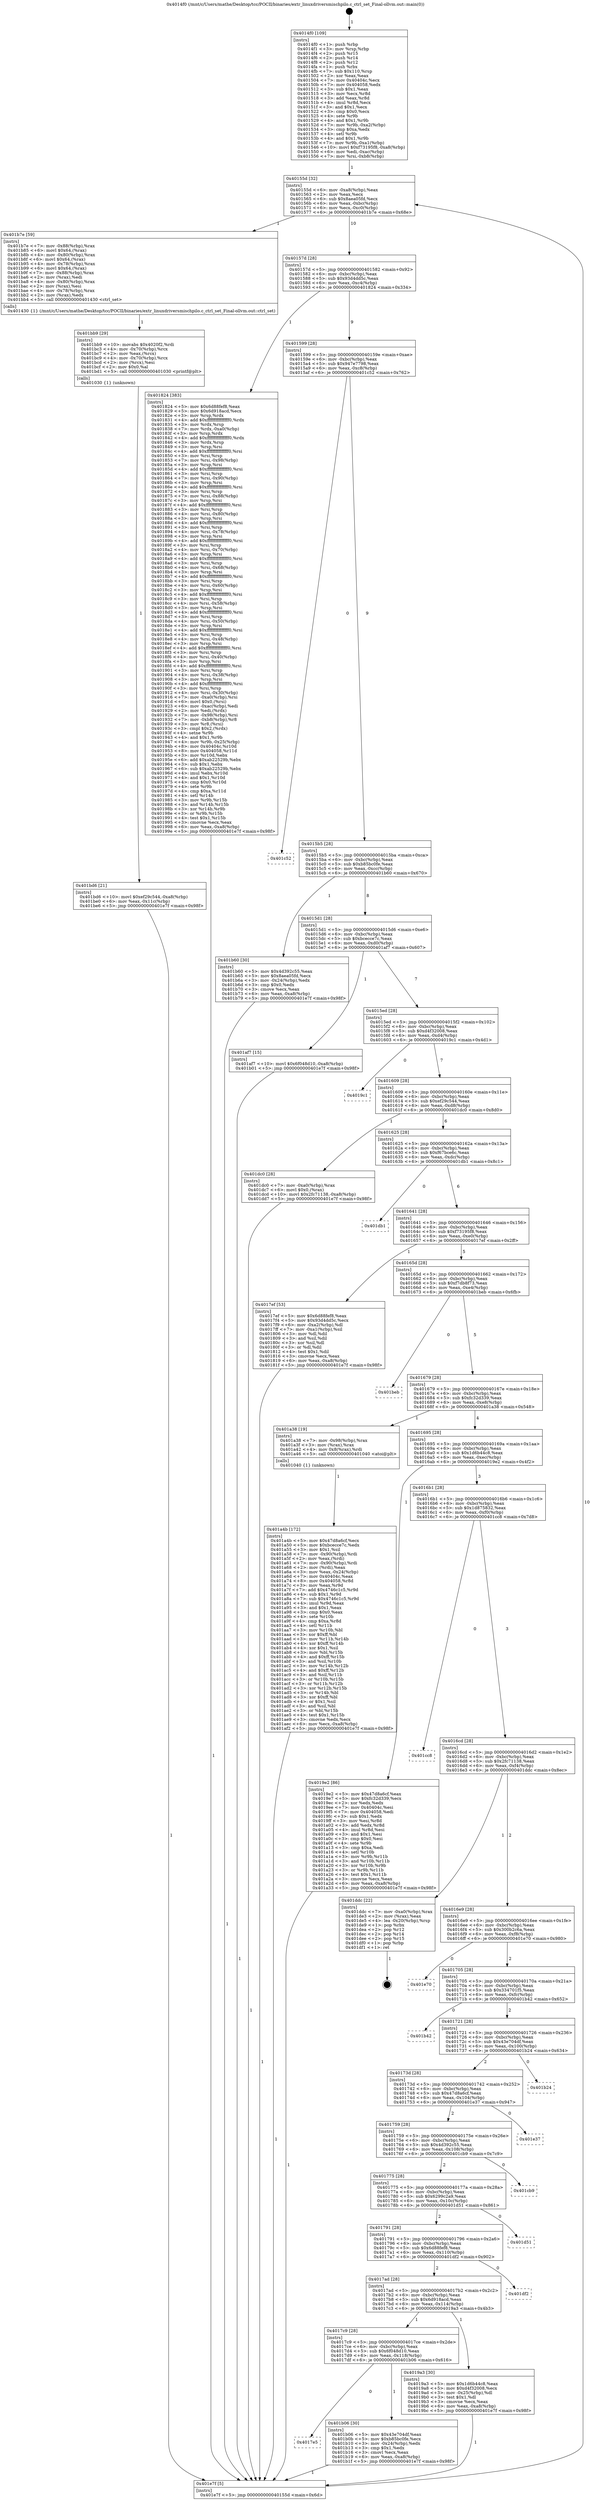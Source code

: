digraph "0x4014f0" {
  label = "0x4014f0 (/mnt/c/Users/mathe/Desktop/tcc/POCII/binaries/extr_linuxdriversmischpilo.c_ctrl_set_Final-ollvm.out::main(0))"
  labelloc = "t"
  node[shape=record]

  Entry [label="",width=0.3,height=0.3,shape=circle,fillcolor=black,style=filled]
  "0x40155d" [label="{
     0x40155d [32]\l
     | [instrs]\l
     &nbsp;&nbsp;0x40155d \<+6\>: mov -0xa8(%rbp),%eax\l
     &nbsp;&nbsp;0x401563 \<+2\>: mov %eax,%ecx\l
     &nbsp;&nbsp;0x401565 \<+6\>: sub $0x8aea05fd,%ecx\l
     &nbsp;&nbsp;0x40156b \<+6\>: mov %eax,-0xbc(%rbp)\l
     &nbsp;&nbsp;0x401571 \<+6\>: mov %ecx,-0xc0(%rbp)\l
     &nbsp;&nbsp;0x401577 \<+6\>: je 0000000000401b7e \<main+0x68e\>\l
  }"]
  "0x401b7e" [label="{
     0x401b7e [59]\l
     | [instrs]\l
     &nbsp;&nbsp;0x401b7e \<+7\>: mov -0x88(%rbp),%rax\l
     &nbsp;&nbsp;0x401b85 \<+6\>: movl $0x64,(%rax)\l
     &nbsp;&nbsp;0x401b8b \<+4\>: mov -0x80(%rbp),%rax\l
     &nbsp;&nbsp;0x401b8f \<+6\>: movl $0x64,(%rax)\l
     &nbsp;&nbsp;0x401b95 \<+4\>: mov -0x78(%rbp),%rax\l
     &nbsp;&nbsp;0x401b99 \<+6\>: movl $0x64,(%rax)\l
     &nbsp;&nbsp;0x401b9f \<+7\>: mov -0x88(%rbp),%rax\l
     &nbsp;&nbsp;0x401ba6 \<+2\>: mov (%rax),%edi\l
     &nbsp;&nbsp;0x401ba8 \<+4\>: mov -0x80(%rbp),%rax\l
     &nbsp;&nbsp;0x401bac \<+2\>: mov (%rax),%esi\l
     &nbsp;&nbsp;0x401bae \<+4\>: mov -0x78(%rbp),%rax\l
     &nbsp;&nbsp;0x401bb2 \<+2\>: mov (%rax),%edx\l
     &nbsp;&nbsp;0x401bb4 \<+5\>: call 0000000000401430 \<ctrl_set\>\l
     | [calls]\l
     &nbsp;&nbsp;0x401430 \{1\} (/mnt/c/Users/mathe/Desktop/tcc/POCII/binaries/extr_linuxdriversmischpilo.c_ctrl_set_Final-ollvm.out::ctrl_set)\l
  }"]
  "0x40157d" [label="{
     0x40157d [28]\l
     | [instrs]\l
     &nbsp;&nbsp;0x40157d \<+5\>: jmp 0000000000401582 \<main+0x92\>\l
     &nbsp;&nbsp;0x401582 \<+6\>: mov -0xbc(%rbp),%eax\l
     &nbsp;&nbsp;0x401588 \<+5\>: sub $0x93d4dd5c,%eax\l
     &nbsp;&nbsp;0x40158d \<+6\>: mov %eax,-0xc4(%rbp)\l
     &nbsp;&nbsp;0x401593 \<+6\>: je 0000000000401824 \<main+0x334\>\l
  }"]
  Exit [label="",width=0.3,height=0.3,shape=circle,fillcolor=black,style=filled,peripheries=2]
  "0x401824" [label="{
     0x401824 [383]\l
     | [instrs]\l
     &nbsp;&nbsp;0x401824 \<+5\>: mov $0x6d88fef8,%eax\l
     &nbsp;&nbsp;0x401829 \<+5\>: mov $0x6d918acd,%ecx\l
     &nbsp;&nbsp;0x40182e \<+3\>: mov %rsp,%rdx\l
     &nbsp;&nbsp;0x401831 \<+4\>: add $0xfffffffffffffff0,%rdx\l
     &nbsp;&nbsp;0x401835 \<+3\>: mov %rdx,%rsp\l
     &nbsp;&nbsp;0x401838 \<+7\>: mov %rdx,-0xa0(%rbp)\l
     &nbsp;&nbsp;0x40183f \<+3\>: mov %rsp,%rdx\l
     &nbsp;&nbsp;0x401842 \<+4\>: add $0xfffffffffffffff0,%rdx\l
     &nbsp;&nbsp;0x401846 \<+3\>: mov %rdx,%rsp\l
     &nbsp;&nbsp;0x401849 \<+3\>: mov %rsp,%rsi\l
     &nbsp;&nbsp;0x40184c \<+4\>: add $0xfffffffffffffff0,%rsi\l
     &nbsp;&nbsp;0x401850 \<+3\>: mov %rsi,%rsp\l
     &nbsp;&nbsp;0x401853 \<+7\>: mov %rsi,-0x98(%rbp)\l
     &nbsp;&nbsp;0x40185a \<+3\>: mov %rsp,%rsi\l
     &nbsp;&nbsp;0x40185d \<+4\>: add $0xfffffffffffffff0,%rsi\l
     &nbsp;&nbsp;0x401861 \<+3\>: mov %rsi,%rsp\l
     &nbsp;&nbsp;0x401864 \<+7\>: mov %rsi,-0x90(%rbp)\l
     &nbsp;&nbsp;0x40186b \<+3\>: mov %rsp,%rsi\l
     &nbsp;&nbsp;0x40186e \<+4\>: add $0xfffffffffffffff0,%rsi\l
     &nbsp;&nbsp;0x401872 \<+3\>: mov %rsi,%rsp\l
     &nbsp;&nbsp;0x401875 \<+7\>: mov %rsi,-0x88(%rbp)\l
     &nbsp;&nbsp;0x40187c \<+3\>: mov %rsp,%rsi\l
     &nbsp;&nbsp;0x40187f \<+4\>: add $0xfffffffffffffff0,%rsi\l
     &nbsp;&nbsp;0x401883 \<+3\>: mov %rsi,%rsp\l
     &nbsp;&nbsp;0x401886 \<+4\>: mov %rsi,-0x80(%rbp)\l
     &nbsp;&nbsp;0x40188a \<+3\>: mov %rsp,%rsi\l
     &nbsp;&nbsp;0x40188d \<+4\>: add $0xfffffffffffffff0,%rsi\l
     &nbsp;&nbsp;0x401891 \<+3\>: mov %rsi,%rsp\l
     &nbsp;&nbsp;0x401894 \<+4\>: mov %rsi,-0x78(%rbp)\l
     &nbsp;&nbsp;0x401898 \<+3\>: mov %rsp,%rsi\l
     &nbsp;&nbsp;0x40189b \<+4\>: add $0xfffffffffffffff0,%rsi\l
     &nbsp;&nbsp;0x40189f \<+3\>: mov %rsi,%rsp\l
     &nbsp;&nbsp;0x4018a2 \<+4\>: mov %rsi,-0x70(%rbp)\l
     &nbsp;&nbsp;0x4018a6 \<+3\>: mov %rsp,%rsi\l
     &nbsp;&nbsp;0x4018a9 \<+4\>: add $0xfffffffffffffff0,%rsi\l
     &nbsp;&nbsp;0x4018ad \<+3\>: mov %rsi,%rsp\l
     &nbsp;&nbsp;0x4018b0 \<+4\>: mov %rsi,-0x68(%rbp)\l
     &nbsp;&nbsp;0x4018b4 \<+3\>: mov %rsp,%rsi\l
     &nbsp;&nbsp;0x4018b7 \<+4\>: add $0xfffffffffffffff0,%rsi\l
     &nbsp;&nbsp;0x4018bb \<+3\>: mov %rsi,%rsp\l
     &nbsp;&nbsp;0x4018be \<+4\>: mov %rsi,-0x60(%rbp)\l
     &nbsp;&nbsp;0x4018c2 \<+3\>: mov %rsp,%rsi\l
     &nbsp;&nbsp;0x4018c5 \<+4\>: add $0xfffffffffffffff0,%rsi\l
     &nbsp;&nbsp;0x4018c9 \<+3\>: mov %rsi,%rsp\l
     &nbsp;&nbsp;0x4018cc \<+4\>: mov %rsi,-0x58(%rbp)\l
     &nbsp;&nbsp;0x4018d0 \<+3\>: mov %rsp,%rsi\l
     &nbsp;&nbsp;0x4018d3 \<+4\>: add $0xfffffffffffffff0,%rsi\l
     &nbsp;&nbsp;0x4018d7 \<+3\>: mov %rsi,%rsp\l
     &nbsp;&nbsp;0x4018da \<+4\>: mov %rsi,-0x50(%rbp)\l
     &nbsp;&nbsp;0x4018de \<+3\>: mov %rsp,%rsi\l
     &nbsp;&nbsp;0x4018e1 \<+4\>: add $0xfffffffffffffff0,%rsi\l
     &nbsp;&nbsp;0x4018e5 \<+3\>: mov %rsi,%rsp\l
     &nbsp;&nbsp;0x4018e8 \<+4\>: mov %rsi,-0x48(%rbp)\l
     &nbsp;&nbsp;0x4018ec \<+3\>: mov %rsp,%rsi\l
     &nbsp;&nbsp;0x4018ef \<+4\>: add $0xfffffffffffffff0,%rsi\l
     &nbsp;&nbsp;0x4018f3 \<+3\>: mov %rsi,%rsp\l
     &nbsp;&nbsp;0x4018f6 \<+4\>: mov %rsi,-0x40(%rbp)\l
     &nbsp;&nbsp;0x4018fa \<+3\>: mov %rsp,%rsi\l
     &nbsp;&nbsp;0x4018fd \<+4\>: add $0xfffffffffffffff0,%rsi\l
     &nbsp;&nbsp;0x401901 \<+3\>: mov %rsi,%rsp\l
     &nbsp;&nbsp;0x401904 \<+4\>: mov %rsi,-0x38(%rbp)\l
     &nbsp;&nbsp;0x401908 \<+3\>: mov %rsp,%rsi\l
     &nbsp;&nbsp;0x40190b \<+4\>: add $0xfffffffffffffff0,%rsi\l
     &nbsp;&nbsp;0x40190f \<+3\>: mov %rsi,%rsp\l
     &nbsp;&nbsp;0x401912 \<+4\>: mov %rsi,-0x30(%rbp)\l
     &nbsp;&nbsp;0x401916 \<+7\>: mov -0xa0(%rbp),%rsi\l
     &nbsp;&nbsp;0x40191d \<+6\>: movl $0x0,(%rsi)\l
     &nbsp;&nbsp;0x401923 \<+6\>: mov -0xac(%rbp),%edi\l
     &nbsp;&nbsp;0x401929 \<+2\>: mov %edi,(%rdx)\l
     &nbsp;&nbsp;0x40192b \<+7\>: mov -0x98(%rbp),%rsi\l
     &nbsp;&nbsp;0x401932 \<+7\>: mov -0xb8(%rbp),%r8\l
     &nbsp;&nbsp;0x401939 \<+3\>: mov %r8,(%rsi)\l
     &nbsp;&nbsp;0x40193c \<+3\>: cmpl $0x2,(%rdx)\l
     &nbsp;&nbsp;0x40193f \<+4\>: setne %r9b\l
     &nbsp;&nbsp;0x401943 \<+4\>: and $0x1,%r9b\l
     &nbsp;&nbsp;0x401947 \<+4\>: mov %r9b,-0x25(%rbp)\l
     &nbsp;&nbsp;0x40194b \<+8\>: mov 0x40404c,%r10d\l
     &nbsp;&nbsp;0x401953 \<+8\>: mov 0x404058,%r11d\l
     &nbsp;&nbsp;0x40195b \<+3\>: mov %r10d,%ebx\l
     &nbsp;&nbsp;0x40195e \<+6\>: add $0xab22529b,%ebx\l
     &nbsp;&nbsp;0x401964 \<+3\>: sub $0x1,%ebx\l
     &nbsp;&nbsp;0x401967 \<+6\>: sub $0xab22529b,%ebx\l
     &nbsp;&nbsp;0x40196d \<+4\>: imul %ebx,%r10d\l
     &nbsp;&nbsp;0x401971 \<+4\>: and $0x1,%r10d\l
     &nbsp;&nbsp;0x401975 \<+4\>: cmp $0x0,%r10d\l
     &nbsp;&nbsp;0x401979 \<+4\>: sete %r9b\l
     &nbsp;&nbsp;0x40197d \<+4\>: cmp $0xa,%r11d\l
     &nbsp;&nbsp;0x401981 \<+4\>: setl %r14b\l
     &nbsp;&nbsp;0x401985 \<+3\>: mov %r9b,%r15b\l
     &nbsp;&nbsp;0x401988 \<+3\>: and %r14b,%r15b\l
     &nbsp;&nbsp;0x40198b \<+3\>: xor %r14b,%r9b\l
     &nbsp;&nbsp;0x40198e \<+3\>: or %r9b,%r15b\l
     &nbsp;&nbsp;0x401991 \<+4\>: test $0x1,%r15b\l
     &nbsp;&nbsp;0x401995 \<+3\>: cmovne %ecx,%eax\l
     &nbsp;&nbsp;0x401998 \<+6\>: mov %eax,-0xa8(%rbp)\l
     &nbsp;&nbsp;0x40199e \<+5\>: jmp 0000000000401e7f \<main+0x98f\>\l
  }"]
  "0x401599" [label="{
     0x401599 [28]\l
     | [instrs]\l
     &nbsp;&nbsp;0x401599 \<+5\>: jmp 000000000040159e \<main+0xae\>\l
     &nbsp;&nbsp;0x40159e \<+6\>: mov -0xbc(%rbp),%eax\l
     &nbsp;&nbsp;0x4015a4 \<+5\>: sub $0x947e7798,%eax\l
     &nbsp;&nbsp;0x4015a9 \<+6\>: mov %eax,-0xc8(%rbp)\l
     &nbsp;&nbsp;0x4015af \<+6\>: je 0000000000401c52 \<main+0x762\>\l
  }"]
  "0x401bd6" [label="{
     0x401bd6 [21]\l
     | [instrs]\l
     &nbsp;&nbsp;0x401bd6 \<+10\>: movl $0xef29c544,-0xa8(%rbp)\l
     &nbsp;&nbsp;0x401be0 \<+6\>: mov %eax,-0x11c(%rbp)\l
     &nbsp;&nbsp;0x401be6 \<+5\>: jmp 0000000000401e7f \<main+0x98f\>\l
  }"]
  "0x401c52" [label="{
     0x401c52\l
  }", style=dashed]
  "0x4015b5" [label="{
     0x4015b5 [28]\l
     | [instrs]\l
     &nbsp;&nbsp;0x4015b5 \<+5\>: jmp 00000000004015ba \<main+0xca\>\l
     &nbsp;&nbsp;0x4015ba \<+6\>: mov -0xbc(%rbp),%eax\l
     &nbsp;&nbsp;0x4015c0 \<+5\>: sub $0xb85bc0fe,%eax\l
     &nbsp;&nbsp;0x4015c5 \<+6\>: mov %eax,-0xcc(%rbp)\l
     &nbsp;&nbsp;0x4015cb \<+6\>: je 0000000000401b60 \<main+0x670\>\l
  }"]
  "0x401bb9" [label="{
     0x401bb9 [29]\l
     | [instrs]\l
     &nbsp;&nbsp;0x401bb9 \<+10\>: movabs $0x4020f2,%rdi\l
     &nbsp;&nbsp;0x401bc3 \<+4\>: mov -0x70(%rbp),%rcx\l
     &nbsp;&nbsp;0x401bc7 \<+2\>: mov %eax,(%rcx)\l
     &nbsp;&nbsp;0x401bc9 \<+4\>: mov -0x70(%rbp),%rcx\l
     &nbsp;&nbsp;0x401bcd \<+2\>: mov (%rcx),%esi\l
     &nbsp;&nbsp;0x401bcf \<+2\>: mov $0x0,%al\l
     &nbsp;&nbsp;0x401bd1 \<+5\>: call 0000000000401030 \<printf@plt\>\l
     | [calls]\l
     &nbsp;&nbsp;0x401030 \{1\} (unknown)\l
  }"]
  "0x401b60" [label="{
     0x401b60 [30]\l
     | [instrs]\l
     &nbsp;&nbsp;0x401b60 \<+5\>: mov $0x4d392c55,%eax\l
     &nbsp;&nbsp;0x401b65 \<+5\>: mov $0x8aea05fd,%ecx\l
     &nbsp;&nbsp;0x401b6a \<+3\>: mov -0x24(%rbp),%edx\l
     &nbsp;&nbsp;0x401b6d \<+3\>: cmp $0x0,%edx\l
     &nbsp;&nbsp;0x401b70 \<+3\>: cmove %ecx,%eax\l
     &nbsp;&nbsp;0x401b73 \<+6\>: mov %eax,-0xa8(%rbp)\l
     &nbsp;&nbsp;0x401b79 \<+5\>: jmp 0000000000401e7f \<main+0x98f\>\l
  }"]
  "0x4015d1" [label="{
     0x4015d1 [28]\l
     | [instrs]\l
     &nbsp;&nbsp;0x4015d1 \<+5\>: jmp 00000000004015d6 \<main+0xe6\>\l
     &nbsp;&nbsp;0x4015d6 \<+6\>: mov -0xbc(%rbp),%eax\l
     &nbsp;&nbsp;0x4015dc \<+5\>: sub $0xbcecce7c,%eax\l
     &nbsp;&nbsp;0x4015e1 \<+6\>: mov %eax,-0xd0(%rbp)\l
     &nbsp;&nbsp;0x4015e7 \<+6\>: je 0000000000401af7 \<main+0x607\>\l
  }"]
  "0x4017e5" [label="{
     0x4017e5\l
  }", style=dashed]
  "0x401af7" [label="{
     0x401af7 [15]\l
     | [instrs]\l
     &nbsp;&nbsp;0x401af7 \<+10\>: movl $0x6f048d10,-0xa8(%rbp)\l
     &nbsp;&nbsp;0x401b01 \<+5\>: jmp 0000000000401e7f \<main+0x98f\>\l
  }"]
  "0x4015ed" [label="{
     0x4015ed [28]\l
     | [instrs]\l
     &nbsp;&nbsp;0x4015ed \<+5\>: jmp 00000000004015f2 \<main+0x102\>\l
     &nbsp;&nbsp;0x4015f2 \<+6\>: mov -0xbc(%rbp),%eax\l
     &nbsp;&nbsp;0x4015f8 \<+5\>: sub $0xd4f32008,%eax\l
     &nbsp;&nbsp;0x4015fd \<+6\>: mov %eax,-0xd4(%rbp)\l
     &nbsp;&nbsp;0x401603 \<+6\>: je 00000000004019c1 \<main+0x4d1\>\l
  }"]
  "0x401b06" [label="{
     0x401b06 [30]\l
     | [instrs]\l
     &nbsp;&nbsp;0x401b06 \<+5\>: mov $0x43e704df,%eax\l
     &nbsp;&nbsp;0x401b0b \<+5\>: mov $0xb85bc0fe,%ecx\l
     &nbsp;&nbsp;0x401b10 \<+3\>: mov -0x24(%rbp),%edx\l
     &nbsp;&nbsp;0x401b13 \<+3\>: cmp $0x1,%edx\l
     &nbsp;&nbsp;0x401b16 \<+3\>: cmovl %ecx,%eax\l
     &nbsp;&nbsp;0x401b19 \<+6\>: mov %eax,-0xa8(%rbp)\l
     &nbsp;&nbsp;0x401b1f \<+5\>: jmp 0000000000401e7f \<main+0x98f\>\l
  }"]
  "0x4019c1" [label="{
     0x4019c1\l
  }", style=dashed]
  "0x401609" [label="{
     0x401609 [28]\l
     | [instrs]\l
     &nbsp;&nbsp;0x401609 \<+5\>: jmp 000000000040160e \<main+0x11e\>\l
     &nbsp;&nbsp;0x40160e \<+6\>: mov -0xbc(%rbp),%eax\l
     &nbsp;&nbsp;0x401614 \<+5\>: sub $0xef29c544,%eax\l
     &nbsp;&nbsp;0x401619 \<+6\>: mov %eax,-0xd8(%rbp)\l
     &nbsp;&nbsp;0x40161f \<+6\>: je 0000000000401dc0 \<main+0x8d0\>\l
  }"]
  "0x401a4b" [label="{
     0x401a4b [172]\l
     | [instrs]\l
     &nbsp;&nbsp;0x401a4b \<+5\>: mov $0x47d8a6cf,%ecx\l
     &nbsp;&nbsp;0x401a50 \<+5\>: mov $0xbcecce7c,%edx\l
     &nbsp;&nbsp;0x401a55 \<+3\>: mov $0x1,%sil\l
     &nbsp;&nbsp;0x401a58 \<+7\>: mov -0x90(%rbp),%rdi\l
     &nbsp;&nbsp;0x401a5f \<+2\>: mov %eax,(%rdi)\l
     &nbsp;&nbsp;0x401a61 \<+7\>: mov -0x90(%rbp),%rdi\l
     &nbsp;&nbsp;0x401a68 \<+2\>: mov (%rdi),%eax\l
     &nbsp;&nbsp;0x401a6a \<+3\>: mov %eax,-0x24(%rbp)\l
     &nbsp;&nbsp;0x401a6d \<+7\>: mov 0x40404c,%eax\l
     &nbsp;&nbsp;0x401a74 \<+8\>: mov 0x404058,%r8d\l
     &nbsp;&nbsp;0x401a7c \<+3\>: mov %eax,%r9d\l
     &nbsp;&nbsp;0x401a7f \<+7\>: add $0x4746c1c5,%r9d\l
     &nbsp;&nbsp;0x401a86 \<+4\>: sub $0x1,%r9d\l
     &nbsp;&nbsp;0x401a8a \<+7\>: sub $0x4746c1c5,%r9d\l
     &nbsp;&nbsp;0x401a91 \<+4\>: imul %r9d,%eax\l
     &nbsp;&nbsp;0x401a95 \<+3\>: and $0x1,%eax\l
     &nbsp;&nbsp;0x401a98 \<+3\>: cmp $0x0,%eax\l
     &nbsp;&nbsp;0x401a9b \<+4\>: sete %r10b\l
     &nbsp;&nbsp;0x401a9f \<+4\>: cmp $0xa,%r8d\l
     &nbsp;&nbsp;0x401aa3 \<+4\>: setl %r11b\l
     &nbsp;&nbsp;0x401aa7 \<+3\>: mov %r10b,%bl\l
     &nbsp;&nbsp;0x401aaa \<+3\>: xor $0xff,%bl\l
     &nbsp;&nbsp;0x401aad \<+3\>: mov %r11b,%r14b\l
     &nbsp;&nbsp;0x401ab0 \<+4\>: xor $0xff,%r14b\l
     &nbsp;&nbsp;0x401ab4 \<+4\>: xor $0x1,%sil\l
     &nbsp;&nbsp;0x401ab8 \<+3\>: mov %bl,%r15b\l
     &nbsp;&nbsp;0x401abb \<+4\>: and $0xff,%r15b\l
     &nbsp;&nbsp;0x401abf \<+3\>: and %sil,%r10b\l
     &nbsp;&nbsp;0x401ac2 \<+3\>: mov %r14b,%r12b\l
     &nbsp;&nbsp;0x401ac5 \<+4\>: and $0xff,%r12b\l
     &nbsp;&nbsp;0x401ac9 \<+3\>: and %sil,%r11b\l
     &nbsp;&nbsp;0x401acc \<+3\>: or %r10b,%r15b\l
     &nbsp;&nbsp;0x401acf \<+3\>: or %r11b,%r12b\l
     &nbsp;&nbsp;0x401ad2 \<+3\>: xor %r12b,%r15b\l
     &nbsp;&nbsp;0x401ad5 \<+3\>: or %r14b,%bl\l
     &nbsp;&nbsp;0x401ad8 \<+3\>: xor $0xff,%bl\l
     &nbsp;&nbsp;0x401adb \<+4\>: or $0x1,%sil\l
     &nbsp;&nbsp;0x401adf \<+3\>: and %sil,%bl\l
     &nbsp;&nbsp;0x401ae2 \<+3\>: or %bl,%r15b\l
     &nbsp;&nbsp;0x401ae5 \<+4\>: test $0x1,%r15b\l
     &nbsp;&nbsp;0x401ae9 \<+3\>: cmovne %edx,%ecx\l
     &nbsp;&nbsp;0x401aec \<+6\>: mov %ecx,-0xa8(%rbp)\l
     &nbsp;&nbsp;0x401af2 \<+5\>: jmp 0000000000401e7f \<main+0x98f\>\l
  }"]
  "0x401dc0" [label="{
     0x401dc0 [28]\l
     | [instrs]\l
     &nbsp;&nbsp;0x401dc0 \<+7\>: mov -0xa0(%rbp),%rax\l
     &nbsp;&nbsp;0x401dc7 \<+6\>: movl $0x0,(%rax)\l
     &nbsp;&nbsp;0x401dcd \<+10\>: movl $0x2fc71138,-0xa8(%rbp)\l
     &nbsp;&nbsp;0x401dd7 \<+5\>: jmp 0000000000401e7f \<main+0x98f\>\l
  }"]
  "0x401625" [label="{
     0x401625 [28]\l
     | [instrs]\l
     &nbsp;&nbsp;0x401625 \<+5\>: jmp 000000000040162a \<main+0x13a\>\l
     &nbsp;&nbsp;0x40162a \<+6\>: mov -0xbc(%rbp),%eax\l
     &nbsp;&nbsp;0x401630 \<+5\>: sub $0xf67bce6c,%eax\l
     &nbsp;&nbsp;0x401635 \<+6\>: mov %eax,-0xdc(%rbp)\l
     &nbsp;&nbsp;0x40163b \<+6\>: je 0000000000401db1 \<main+0x8c1\>\l
  }"]
  "0x4017c9" [label="{
     0x4017c9 [28]\l
     | [instrs]\l
     &nbsp;&nbsp;0x4017c9 \<+5\>: jmp 00000000004017ce \<main+0x2de\>\l
     &nbsp;&nbsp;0x4017ce \<+6\>: mov -0xbc(%rbp),%eax\l
     &nbsp;&nbsp;0x4017d4 \<+5\>: sub $0x6f048d10,%eax\l
     &nbsp;&nbsp;0x4017d9 \<+6\>: mov %eax,-0x118(%rbp)\l
     &nbsp;&nbsp;0x4017df \<+6\>: je 0000000000401b06 \<main+0x616\>\l
  }"]
  "0x401db1" [label="{
     0x401db1\l
  }", style=dashed]
  "0x401641" [label="{
     0x401641 [28]\l
     | [instrs]\l
     &nbsp;&nbsp;0x401641 \<+5\>: jmp 0000000000401646 \<main+0x156\>\l
     &nbsp;&nbsp;0x401646 \<+6\>: mov -0xbc(%rbp),%eax\l
     &nbsp;&nbsp;0x40164c \<+5\>: sub $0xf73195f8,%eax\l
     &nbsp;&nbsp;0x401651 \<+6\>: mov %eax,-0xe0(%rbp)\l
     &nbsp;&nbsp;0x401657 \<+6\>: je 00000000004017ef \<main+0x2ff\>\l
  }"]
  "0x4019a3" [label="{
     0x4019a3 [30]\l
     | [instrs]\l
     &nbsp;&nbsp;0x4019a3 \<+5\>: mov $0x1d6b44c8,%eax\l
     &nbsp;&nbsp;0x4019a8 \<+5\>: mov $0xd4f32008,%ecx\l
     &nbsp;&nbsp;0x4019ad \<+3\>: mov -0x25(%rbp),%dl\l
     &nbsp;&nbsp;0x4019b0 \<+3\>: test $0x1,%dl\l
     &nbsp;&nbsp;0x4019b3 \<+3\>: cmovne %ecx,%eax\l
     &nbsp;&nbsp;0x4019b6 \<+6\>: mov %eax,-0xa8(%rbp)\l
     &nbsp;&nbsp;0x4019bc \<+5\>: jmp 0000000000401e7f \<main+0x98f\>\l
  }"]
  "0x4017ef" [label="{
     0x4017ef [53]\l
     | [instrs]\l
     &nbsp;&nbsp;0x4017ef \<+5\>: mov $0x6d88fef8,%eax\l
     &nbsp;&nbsp;0x4017f4 \<+5\>: mov $0x93d4dd5c,%ecx\l
     &nbsp;&nbsp;0x4017f9 \<+6\>: mov -0xa2(%rbp),%dl\l
     &nbsp;&nbsp;0x4017ff \<+7\>: mov -0xa1(%rbp),%sil\l
     &nbsp;&nbsp;0x401806 \<+3\>: mov %dl,%dil\l
     &nbsp;&nbsp;0x401809 \<+3\>: and %sil,%dil\l
     &nbsp;&nbsp;0x40180c \<+3\>: xor %sil,%dl\l
     &nbsp;&nbsp;0x40180f \<+3\>: or %dl,%dil\l
     &nbsp;&nbsp;0x401812 \<+4\>: test $0x1,%dil\l
     &nbsp;&nbsp;0x401816 \<+3\>: cmovne %ecx,%eax\l
     &nbsp;&nbsp;0x401819 \<+6\>: mov %eax,-0xa8(%rbp)\l
     &nbsp;&nbsp;0x40181f \<+5\>: jmp 0000000000401e7f \<main+0x98f\>\l
  }"]
  "0x40165d" [label="{
     0x40165d [28]\l
     | [instrs]\l
     &nbsp;&nbsp;0x40165d \<+5\>: jmp 0000000000401662 \<main+0x172\>\l
     &nbsp;&nbsp;0x401662 \<+6\>: mov -0xbc(%rbp),%eax\l
     &nbsp;&nbsp;0x401668 \<+5\>: sub $0xf7db8f73,%eax\l
     &nbsp;&nbsp;0x40166d \<+6\>: mov %eax,-0xe4(%rbp)\l
     &nbsp;&nbsp;0x401673 \<+6\>: je 0000000000401beb \<main+0x6fb\>\l
  }"]
  "0x401e7f" [label="{
     0x401e7f [5]\l
     | [instrs]\l
     &nbsp;&nbsp;0x401e7f \<+5\>: jmp 000000000040155d \<main+0x6d\>\l
  }"]
  "0x4014f0" [label="{
     0x4014f0 [109]\l
     | [instrs]\l
     &nbsp;&nbsp;0x4014f0 \<+1\>: push %rbp\l
     &nbsp;&nbsp;0x4014f1 \<+3\>: mov %rsp,%rbp\l
     &nbsp;&nbsp;0x4014f4 \<+2\>: push %r15\l
     &nbsp;&nbsp;0x4014f6 \<+2\>: push %r14\l
     &nbsp;&nbsp;0x4014f8 \<+2\>: push %r12\l
     &nbsp;&nbsp;0x4014fa \<+1\>: push %rbx\l
     &nbsp;&nbsp;0x4014fb \<+7\>: sub $0x110,%rsp\l
     &nbsp;&nbsp;0x401502 \<+2\>: xor %eax,%eax\l
     &nbsp;&nbsp;0x401504 \<+7\>: mov 0x40404c,%ecx\l
     &nbsp;&nbsp;0x40150b \<+7\>: mov 0x404058,%edx\l
     &nbsp;&nbsp;0x401512 \<+3\>: sub $0x1,%eax\l
     &nbsp;&nbsp;0x401515 \<+3\>: mov %ecx,%r8d\l
     &nbsp;&nbsp;0x401518 \<+3\>: add %eax,%r8d\l
     &nbsp;&nbsp;0x40151b \<+4\>: imul %r8d,%ecx\l
     &nbsp;&nbsp;0x40151f \<+3\>: and $0x1,%ecx\l
     &nbsp;&nbsp;0x401522 \<+3\>: cmp $0x0,%ecx\l
     &nbsp;&nbsp;0x401525 \<+4\>: sete %r9b\l
     &nbsp;&nbsp;0x401529 \<+4\>: and $0x1,%r9b\l
     &nbsp;&nbsp;0x40152d \<+7\>: mov %r9b,-0xa2(%rbp)\l
     &nbsp;&nbsp;0x401534 \<+3\>: cmp $0xa,%edx\l
     &nbsp;&nbsp;0x401537 \<+4\>: setl %r9b\l
     &nbsp;&nbsp;0x40153b \<+4\>: and $0x1,%r9b\l
     &nbsp;&nbsp;0x40153f \<+7\>: mov %r9b,-0xa1(%rbp)\l
     &nbsp;&nbsp;0x401546 \<+10\>: movl $0xf73195f8,-0xa8(%rbp)\l
     &nbsp;&nbsp;0x401550 \<+6\>: mov %edi,-0xac(%rbp)\l
     &nbsp;&nbsp;0x401556 \<+7\>: mov %rsi,-0xb8(%rbp)\l
  }"]
  "0x4017ad" [label="{
     0x4017ad [28]\l
     | [instrs]\l
     &nbsp;&nbsp;0x4017ad \<+5\>: jmp 00000000004017b2 \<main+0x2c2\>\l
     &nbsp;&nbsp;0x4017b2 \<+6\>: mov -0xbc(%rbp),%eax\l
     &nbsp;&nbsp;0x4017b8 \<+5\>: sub $0x6d918acd,%eax\l
     &nbsp;&nbsp;0x4017bd \<+6\>: mov %eax,-0x114(%rbp)\l
     &nbsp;&nbsp;0x4017c3 \<+6\>: je 00000000004019a3 \<main+0x4b3\>\l
  }"]
  "0x401df2" [label="{
     0x401df2\l
  }", style=dashed]
  "0x401beb" [label="{
     0x401beb\l
  }", style=dashed]
  "0x401679" [label="{
     0x401679 [28]\l
     | [instrs]\l
     &nbsp;&nbsp;0x401679 \<+5\>: jmp 000000000040167e \<main+0x18e\>\l
     &nbsp;&nbsp;0x40167e \<+6\>: mov -0xbc(%rbp),%eax\l
     &nbsp;&nbsp;0x401684 \<+5\>: sub $0xfc32d339,%eax\l
     &nbsp;&nbsp;0x401689 \<+6\>: mov %eax,-0xe8(%rbp)\l
     &nbsp;&nbsp;0x40168f \<+6\>: je 0000000000401a38 \<main+0x548\>\l
  }"]
  "0x401791" [label="{
     0x401791 [28]\l
     | [instrs]\l
     &nbsp;&nbsp;0x401791 \<+5\>: jmp 0000000000401796 \<main+0x2a6\>\l
     &nbsp;&nbsp;0x401796 \<+6\>: mov -0xbc(%rbp),%eax\l
     &nbsp;&nbsp;0x40179c \<+5\>: sub $0x6d88fef8,%eax\l
     &nbsp;&nbsp;0x4017a1 \<+6\>: mov %eax,-0x110(%rbp)\l
     &nbsp;&nbsp;0x4017a7 \<+6\>: je 0000000000401df2 \<main+0x902\>\l
  }"]
  "0x401a38" [label="{
     0x401a38 [19]\l
     | [instrs]\l
     &nbsp;&nbsp;0x401a38 \<+7\>: mov -0x98(%rbp),%rax\l
     &nbsp;&nbsp;0x401a3f \<+3\>: mov (%rax),%rax\l
     &nbsp;&nbsp;0x401a42 \<+4\>: mov 0x8(%rax),%rdi\l
     &nbsp;&nbsp;0x401a46 \<+5\>: call 0000000000401040 \<atoi@plt\>\l
     | [calls]\l
     &nbsp;&nbsp;0x401040 \{1\} (unknown)\l
  }"]
  "0x401695" [label="{
     0x401695 [28]\l
     | [instrs]\l
     &nbsp;&nbsp;0x401695 \<+5\>: jmp 000000000040169a \<main+0x1aa\>\l
     &nbsp;&nbsp;0x40169a \<+6\>: mov -0xbc(%rbp),%eax\l
     &nbsp;&nbsp;0x4016a0 \<+5\>: sub $0x1d6b44c8,%eax\l
     &nbsp;&nbsp;0x4016a5 \<+6\>: mov %eax,-0xec(%rbp)\l
     &nbsp;&nbsp;0x4016ab \<+6\>: je 00000000004019e2 \<main+0x4f2\>\l
  }"]
  "0x401d51" [label="{
     0x401d51\l
  }", style=dashed]
  "0x4019e2" [label="{
     0x4019e2 [86]\l
     | [instrs]\l
     &nbsp;&nbsp;0x4019e2 \<+5\>: mov $0x47d8a6cf,%eax\l
     &nbsp;&nbsp;0x4019e7 \<+5\>: mov $0xfc32d339,%ecx\l
     &nbsp;&nbsp;0x4019ec \<+2\>: xor %edx,%edx\l
     &nbsp;&nbsp;0x4019ee \<+7\>: mov 0x40404c,%esi\l
     &nbsp;&nbsp;0x4019f5 \<+7\>: mov 0x404058,%edi\l
     &nbsp;&nbsp;0x4019fc \<+3\>: sub $0x1,%edx\l
     &nbsp;&nbsp;0x4019ff \<+3\>: mov %esi,%r8d\l
     &nbsp;&nbsp;0x401a02 \<+3\>: add %edx,%r8d\l
     &nbsp;&nbsp;0x401a05 \<+4\>: imul %r8d,%esi\l
     &nbsp;&nbsp;0x401a09 \<+3\>: and $0x1,%esi\l
     &nbsp;&nbsp;0x401a0c \<+3\>: cmp $0x0,%esi\l
     &nbsp;&nbsp;0x401a0f \<+4\>: sete %r9b\l
     &nbsp;&nbsp;0x401a13 \<+3\>: cmp $0xa,%edi\l
     &nbsp;&nbsp;0x401a16 \<+4\>: setl %r10b\l
     &nbsp;&nbsp;0x401a1a \<+3\>: mov %r9b,%r11b\l
     &nbsp;&nbsp;0x401a1d \<+3\>: and %r10b,%r11b\l
     &nbsp;&nbsp;0x401a20 \<+3\>: xor %r10b,%r9b\l
     &nbsp;&nbsp;0x401a23 \<+3\>: or %r9b,%r11b\l
     &nbsp;&nbsp;0x401a26 \<+4\>: test $0x1,%r11b\l
     &nbsp;&nbsp;0x401a2a \<+3\>: cmovne %ecx,%eax\l
     &nbsp;&nbsp;0x401a2d \<+6\>: mov %eax,-0xa8(%rbp)\l
     &nbsp;&nbsp;0x401a33 \<+5\>: jmp 0000000000401e7f \<main+0x98f\>\l
  }"]
  "0x4016b1" [label="{
     0x4016b1 [28]\l
     | [instrs]\l
     &nbsp;&nbsp;0x4016b1 \<+5\>: jmp 00000000004016b6 \<main+0x1c6\>\l
     &nbsp;&nbsp;0x4016b6 \<+6\>: mov -0xbc(%rbp),%eax\l
     &nbsp;&nbsp;0x4016bc \<+5\>: sub $0x1d875832,%eax\l
     &nbsp;&nbsp;0x4016c1 \<+6\>: mov %eax,-0xf0(%rbp)\l
     &nbsp;&nbsp;0x4016c7 \<+6\>: je 0000000000401cc8 \<main+0x7d8\>\l
  }"]
  "0x401775" [label="{
     0x401775 [28]\l
     | [instrs]\l
     &nbsp;&nbsp;0x401775 \<+5\>: jmp 000000000040177a \<main+0x28a\>\l
     &nbsp;&nbsp;0x40177a \<+6\>: mov -0xbc(%rbp),%eax\l
     &nbsp;&nbsp;0x401780 \<+5\>: sub $0x6299c2a9,%eax\l
     &nbsp;&nbsp;0x401785 \<+6\>: mov %eax,-0x10c(%rbp)\l
     &nbsp;&nbsp;0x40178b \<+6\>: je 0000000000401d51 \<main+0x861\>\l
  }"]
  "0x401cc8" [label="{
     0x401cc8\l
  }", style=dashed]
  "0x4016cd" [label="{
     0x4016cd [28]\l
     | [instrs]\l
     &nbsp;&nbsp;0x4016cd \<+5\>: jmp 00000000004016d2 \<main+0x1e2\>\l
     &nbsp;&nbsp;0x4016d2 \<+6\>: mov -0xbc(%rbp),%eax\l
     &nbsp;&nbsp;0x4016d8 \<+5\>: sub $0x2fc71138,%eax\l
     &nbsp;&nbsp;0x4016dd \<+6\>: mov %eax,-0xf4(%rbp)\l
     &nbsp;&nbsp;0x4016e3 \<+6\>: je 0000000000401ddc \<main+0x8ec\>\l
  }"]
  "0x401cb9" [label="{
     0x401cb9\l
  }", style=dashed]
  "0x401ddc" [label="{
     0x401ddc [22]\l
     | [instrs]\l
     &nbsp;&nbsp;0x401ddc \<+7\>: mov -0xa0(%rbp),%rax\l
     &nbsp;&nbsp;0x401de3 \<+2\>: mov (%rax),%eax\l
     &nbsp;&nbsp;0x401de5 \<+4\>: lea -0x20(%rbp),%rsp\l
     &nbsp;&nbsp;0x401de9 \<+1\>: pop %rbx\l
     &nbsp;&nbsp;0x401dea \<+2\>: pop %r12\l
     &nbsp;&nbsp;0x401dec \<+2\>: pop %r14\l
     &nbsp;&nbsp;0x401dee \<+2\>: pop %r15\l
     &nbsp;&nbsp;0x401df0 \<+1\>: pop %rbp\l
     &nbsp;&nbsp;0x401df1 \<+1\>: ret\l
  }"]
  "0x4016e9" [label="{
     0x4016e9 [28]\l
     | [instrs]\l
     &nbsp;&nbsp;0x4016e9 \<+5\>: jmp 00000000004016ee \<main+0x1fe\>\l
     &nbsp;&nbsp;0x4016ee \<+6\>: mov -0xbc(%rbp),%eax\l
     &nbsp;&nbsp;0x4016f4 \<+5\>: sub $0x300b2c6a,%eax\l
     &nbsp;&nbsp;0x4016f9 \<+6\>: mov %eax,-0xf8(%rbp)\l
     &nbsp;&nbsp;0x4016ff \<+6\>: je 0000000000401e70 \<main+0x980\>\l
  }"]
  "0x401759" [label="{
     0x401759 [28]\l
     | [instrs]\l
     &nbsp;&nbsp;0x401759 \<+5\>: jmp 000000000040175e \<main+0x26e\>\l
     &nbsp;&nbsp;0x40175e \<+6\>: mov -0xbc(%rbp),%eax\l
     &nbsp;&nbsp;0x401764 \<+5\>: sub $0x4d392c55,%eax\l
     &nbsp;&nbsp;0x401769 \<+6\>: mov %eax,-0x108(%rbp)\l
     &nbsp;&nbsp;0x40176f \<+6\>: je 0000000000401cb9 \<main+0x7c9\>\l
  }"]
  "0x401e70" [label="{
     0x401e70\l
  }", style=dashed]
  "0x401705" [label="{
     0x401705 [28]\l
     | [instrs]\l
     &nbsp;&nbsp;0x401705 \<+5\>: jmp 000000000040170a \<main+0x21a\>\l
     &nbsp;&nbsp;0x40170a \<+6\>: mov -0xbc(%rbp),%eax\l
     &nbsp;&nbsp;0x401710 \<+5\>: sub $0x334701f5,%eax\l
     &nbsp;&nbsp;0x401715 \<+6\>: mov %eax,-0xfc(%rbp)\l
     &nbsp;&nbsp;0x40171b \<+6\>: je 0000000000401b42 \<main+0x652\>\l
  }"]
  "0x401e37" [label="{
     0x401e37\l
  }", style=dashed]
  "0x401b42" [label="{
     0x401b42\l
  }", style=dashed]
  "0x401721" [label="{
     0x401721 [28]\l
     | [instrs]\l
     &nbsp;&nbsp;0x401721 \<+5\>: jmp 0000000000401726 \<main+0x236\>\l
     &nbsp;&nbsp;0x401726 \<+6\>: mov -0xbc(%rbp),%eax\l
     &nbsp;&nbsp;0x40172c \<+5\>: sub $0x43e704df,%eax\l
     &nbsp;&nbsp;0x401731 \<+6\>: mov %eax,-0x100(%rbp)\l
     &nbsp;&nbsp;0x401737 \<+6\>: je 0000000000401b24 \<main+0x634\>\l
  }"]
  "0x40173d" [label="{
     0x40173d [28]\l
     | [instrs]\l
     &nbsp;&nbsp;0x40173d \<+5\>: jmp 0000000000401742 \<main+0x252\>\l
     &nbsp;&nbsp;0x401742 \<+6\>: mov -0xbc(%rbp),%eax\l
     &nbsp;&nbsp;0x401748 \<+5\>: sub $0x47d8a6cf,%eax\l
     &nbsp;&nbsp;0x40174d \<+6\>: mov %eax,-0x104(%rbp)\l
     &nbsp;&nbsp;0x401753 \<+6\>: je 0000000000401e37 \<main+0x947\>\l
  }"]
  "0x401b24" [label="{
     0x401b24\l
  }", style=dashed]
  Entry -> "0x4014f0" [label=" 1"]
  "0x40155d" -> "0x401b7e" [label=" 1"]
  "0x40155d" -> "0x40157d" [label=" 10"]
  "0x401ddc" -> Exit [label=" 1"]
  "0x40157d" -> "0x401824" [label=" 1"]
  "0x40157d" -> "0x401599" [label=" 9"]
  "0x401dc0" -> "0x401e7f" [label=" 1"]
  "0x401599" -> "0x401c52" [label=" 0"]
  "0x401599" -> "0x4015b5" [label=" 9"]
  "0x401bd6" -> "0x401e7f" [label=" 1"]
  "0x4015b5" -> "0x401b60" [label=" 1"]
  "0x4015b5" -> "0x4015d1" [label=" 8"]
  "0x401bb9" -> "0x401bd6" [label=" 1"]
  "0x4015d1" -> "0x401af7" [label=" 1"]
  "0x4015d1" -> "0x4015ed" [label=" 7"]
  "0x401b7e" -> "0x401bb9" [label=" 1"]
  "0x4015ed" -> "0x4019c1" [label=" 0"]
  "0x4015ed" -> "0x401609" [label=" 7"]
  "0x401b60" -> "0x401e7f" [label=" 1"]
  "0x401609" -> "0x401dc0" [label=" 1"]
  "0x401609" -> "0x401625" [label=" 6"]
  "0x4017c9" -> "0x4017e5" [label=" 0"]
  "0x401625" -> "0x401db1" [label=" 0"]
  "0x401625" -> "0x401641" [label=" 6"]
  "0x4017c9" -> "0x401b06" [label=" 1"]
  "0x401641" -> "0x4017ef" [label=" 1"]
  "0x401641" -> "0x40165d" [label=" 5"]
  "0x4017ef" -> "0x401e7f" [label=" 1"]
  "0x4014f0" -> "0x40155d" [label=" 1"]
  "0x401e7f" -> "0x40155d" [label=" 10"]
  "0x401b06" -> "0x401e7f" [label=" 1"]
  "0x401824" -> "0x401e7f" [label=" 1"]
  "0x401a4b" -> "0x401e7f" [label=" 1"]
  "0x40165d" -> "0x401beb" [label=" 0"]
  "0x40165d" -> "0x401679" [label=" 5"]
  "0x401a38" -> "0x401a4b" [label=" 1"]
  "0x401679" -> "0x401a38" [label=" 1"]
  "0x401679" -> "0x401695" [label=" 4"]
  "0x4019a3" -> "0x401e7f" [label=" 1"]
  "0x401695" -> "0x4019e2" [label=" 1"]
  "0x401695" -> "0x4016b1" [label=" 3"]
  "0x4017ad" -> "0x4017c9" [label=" 1"]
  "0x4016b1" -> "0x401cc8" [label=" 0"]
  "0x4016b1" -> "0x4016cd" [label=" 3"]
  "0x401af7" -> "0x401e7f" [label=" 1"]
  "0x4016cd" -> "0x401ddc" [label=" 1"]
  "0x4016cd" -> "0x4016e9" [label=" 2"]
  "0x401791" -> "0x4017ad" [label=" 2"]
  "0x4016e9" -> "0x401e70" [label=" 0"]
  "0x4016e9" -> "0x401705" [label=" 2"]
  "0x4019e2" -> "0x401e7f" [label=" 1"]
  "0x401705" -> "0x401b42" [label=" 0"]
  "0x401705" -> "0x401721" [label=" 2"]
  "0x401775" -> "0x401791" [label=" 2"]
  "0x401721" -> "0x401b24" [label=" 0"]
  "0x401721" -> "0x40173d" [label=" 2"]
  "0x401775" -> "0x401d51" [label=" 0"]
  "0x40173d" -> "0x401e37" [label=" 0"]
  "0x40173d" -> "0x401759" [label=" 2"]
  "0x401791" -> "0x401df2" [label=" 0"]
  "0x401759" -> "0x401cb9" [label=" 0"]
  "0x401759" -> "0x401775" [label=" 2"]
  "0x4017ad" -> "0x4019a3" [label=" 1"]
}
